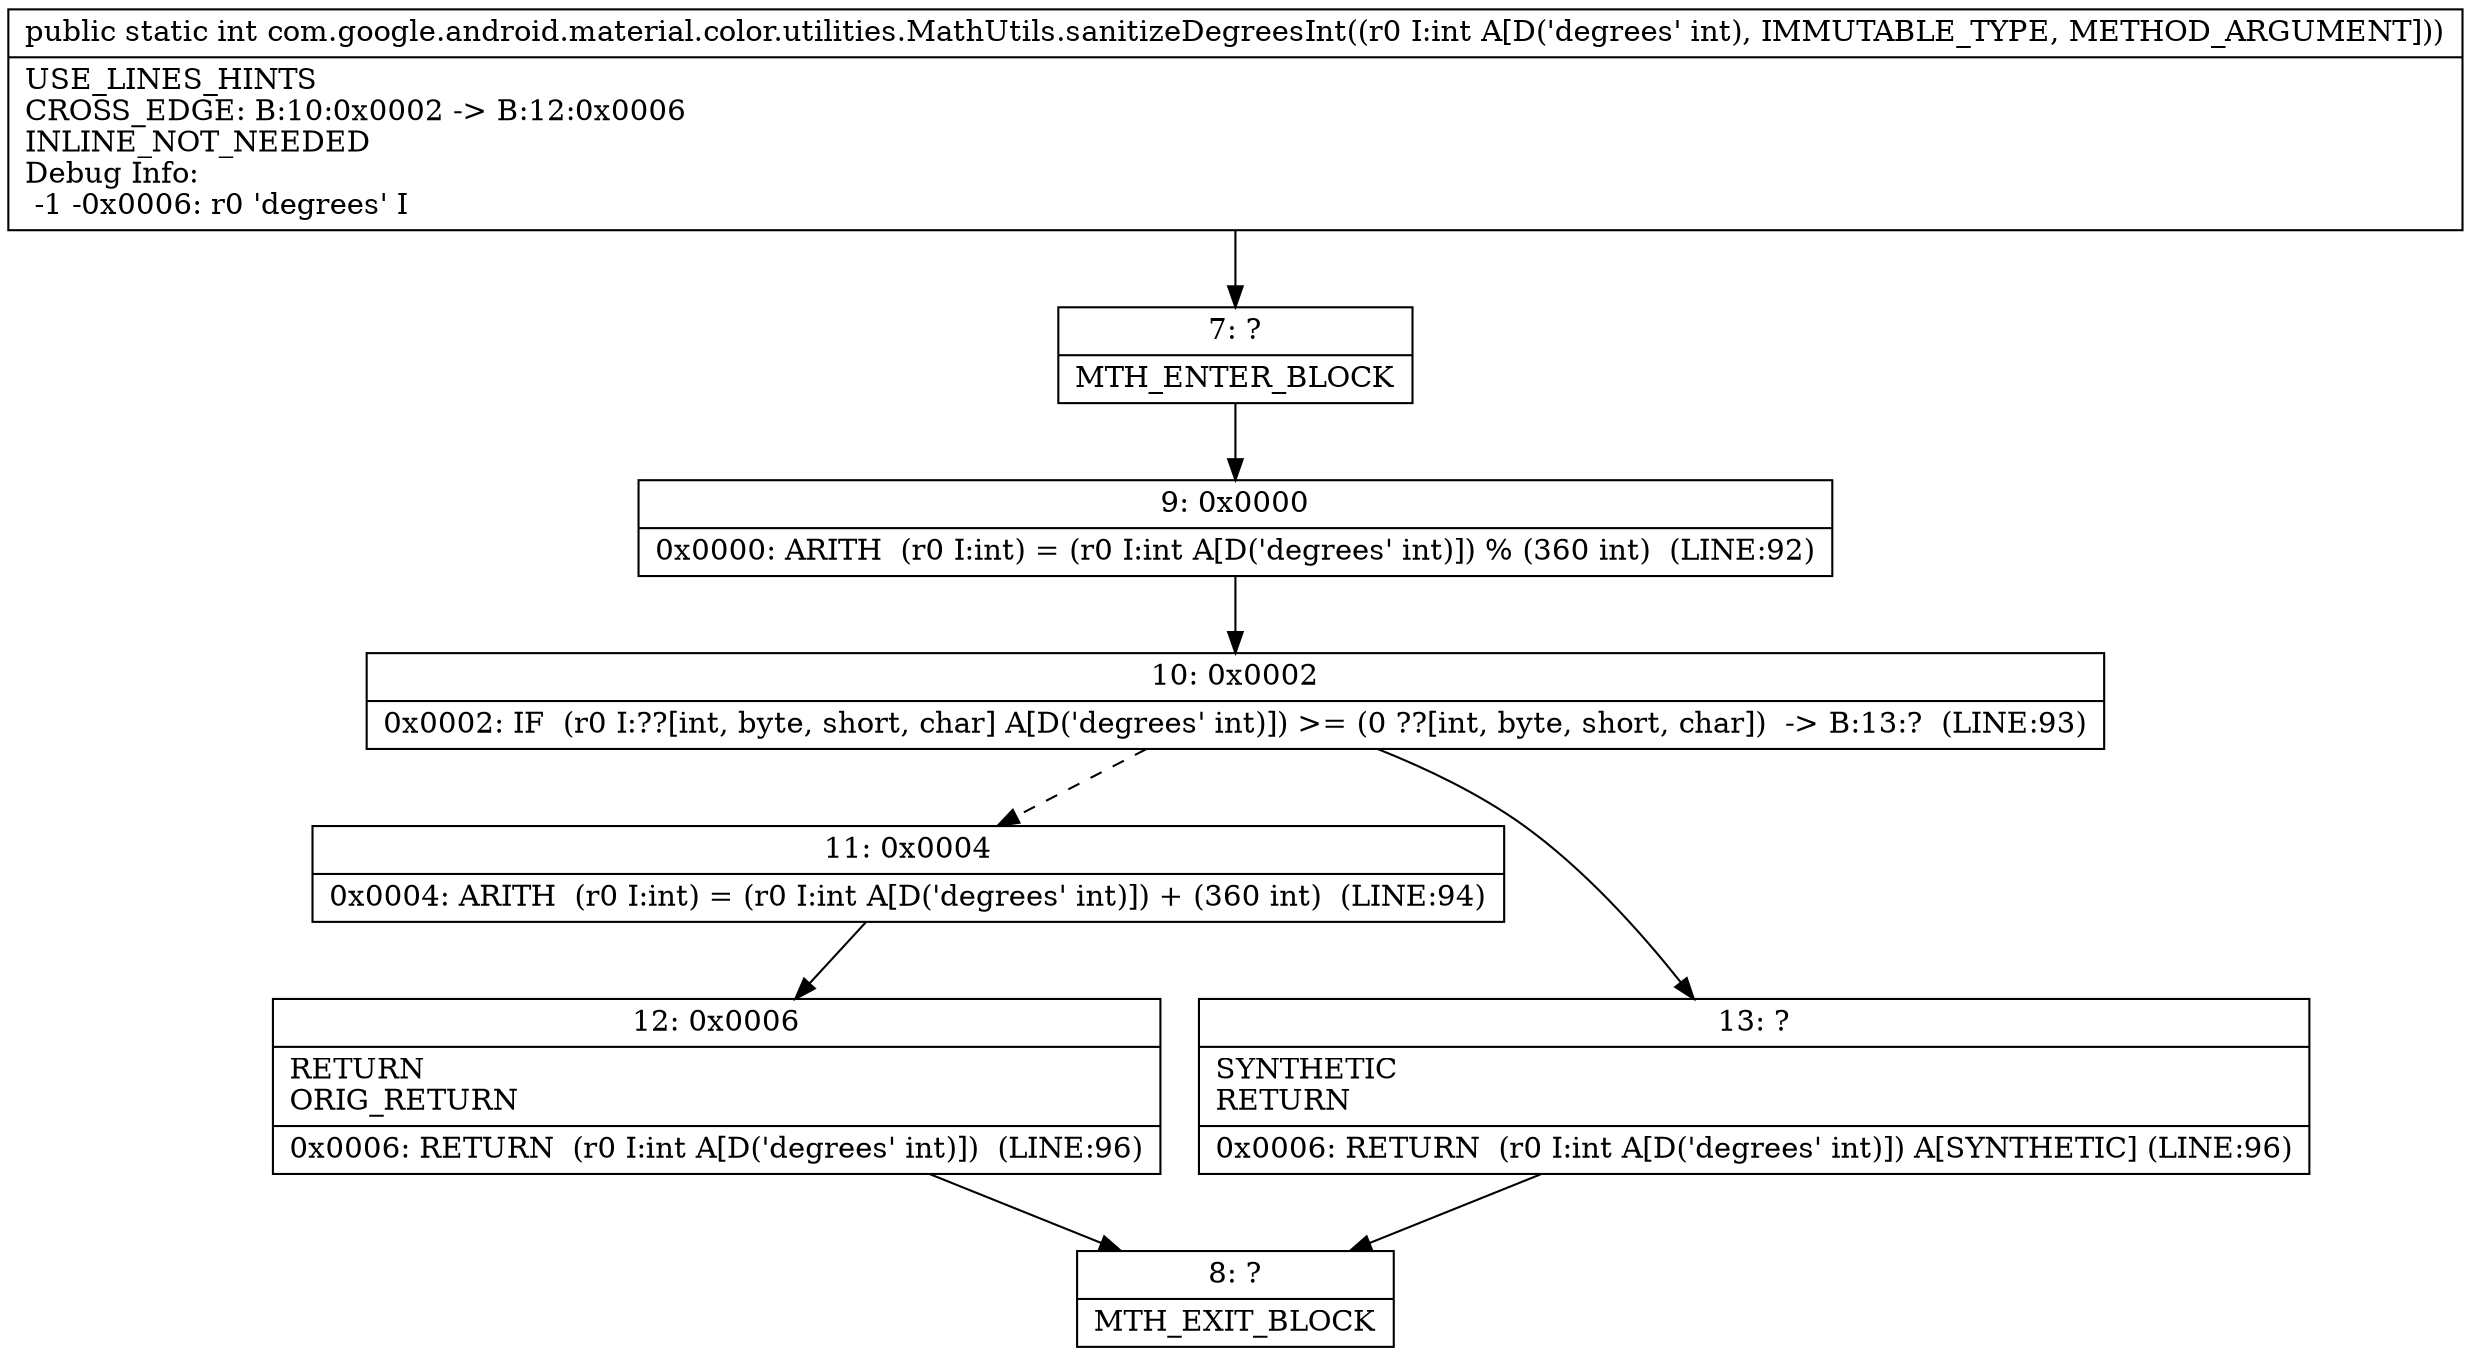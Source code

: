 digraph "CFG forcom.google.android.material.color.utilities.MathUtils.sanitizeDegreesInt(I)I" {
Node_7 [shape=record,label="{7\:\ ?|MTH_ENTER_BLOCK\l}"];
Node_9 [shape=record,label="{9\:\ 0x0000|0x0000: ARITH  (r0 I:int) = (r0 I:int A[D('degrees' int)]) % (360 int)  (LINE:92)\l}"];
Node_10 [shape=record,label="{10\:\ 0x0002|0x0002: IF  (r0 I:??[int, byte, short, char] A[D('degrees' int)]) \>= (0 ??[int, byte, short, char])  \-\> B:13:?  (LINE:93)\l}"];
Node_11 [shape=record,label="{11\:\ 0x0004|0x0004: ARITH  (r0 I:int) = (r0 I:int A[D('degrees' int)]) + (360 int)  (LINE:94)\l}"];
Node_12 [shape=record,label="{12\:\ 0x0006|RETURN\lORIG_RETURN\l|0x0006: RETURN  (r0 I:int A[D('degrees' int)])  (LINE:96)\l}"];
Node_8 [shape=record,label="{8\:\ ?|MTH_EXIT_BLOCK\l}"];
Node_13 [shape=record,label="{13\:\ ?|SYNTHETIC\lRETURN\l|0x0006: RETURN  (r0 I:int A[D('degrees' int)]) A[SYNTHETIC] (LINE:96)\l}"];
MethodNode[shape=record,label="{public static int com.google.android.material.color.utilities.MathUtils.sanitizeDegreesInt((r0 I:int A[D('degrees' int), IMMUTABLE_TYPE, METHOD_ARGUMENT]))  | USE_LINES_HINTS\lCROSS_EDGE: B:10:0x0002 \-\> B:12:0x0006\lINLINE_NOT_NEEDED\lDebug Info:\l  \-1 \-0x0006: r0 'degrees' I\l}"];
MethodNode -> Node_7;Node_7 -> Node_9;
Node_9 -> Node_10;
Node_10 -> Node_11[style=dashed];
Node_10 -> Node_13;
Node_11 -> Node_12;
Node_12 -> Node_8;
Node_13 -> Node_8;
}

